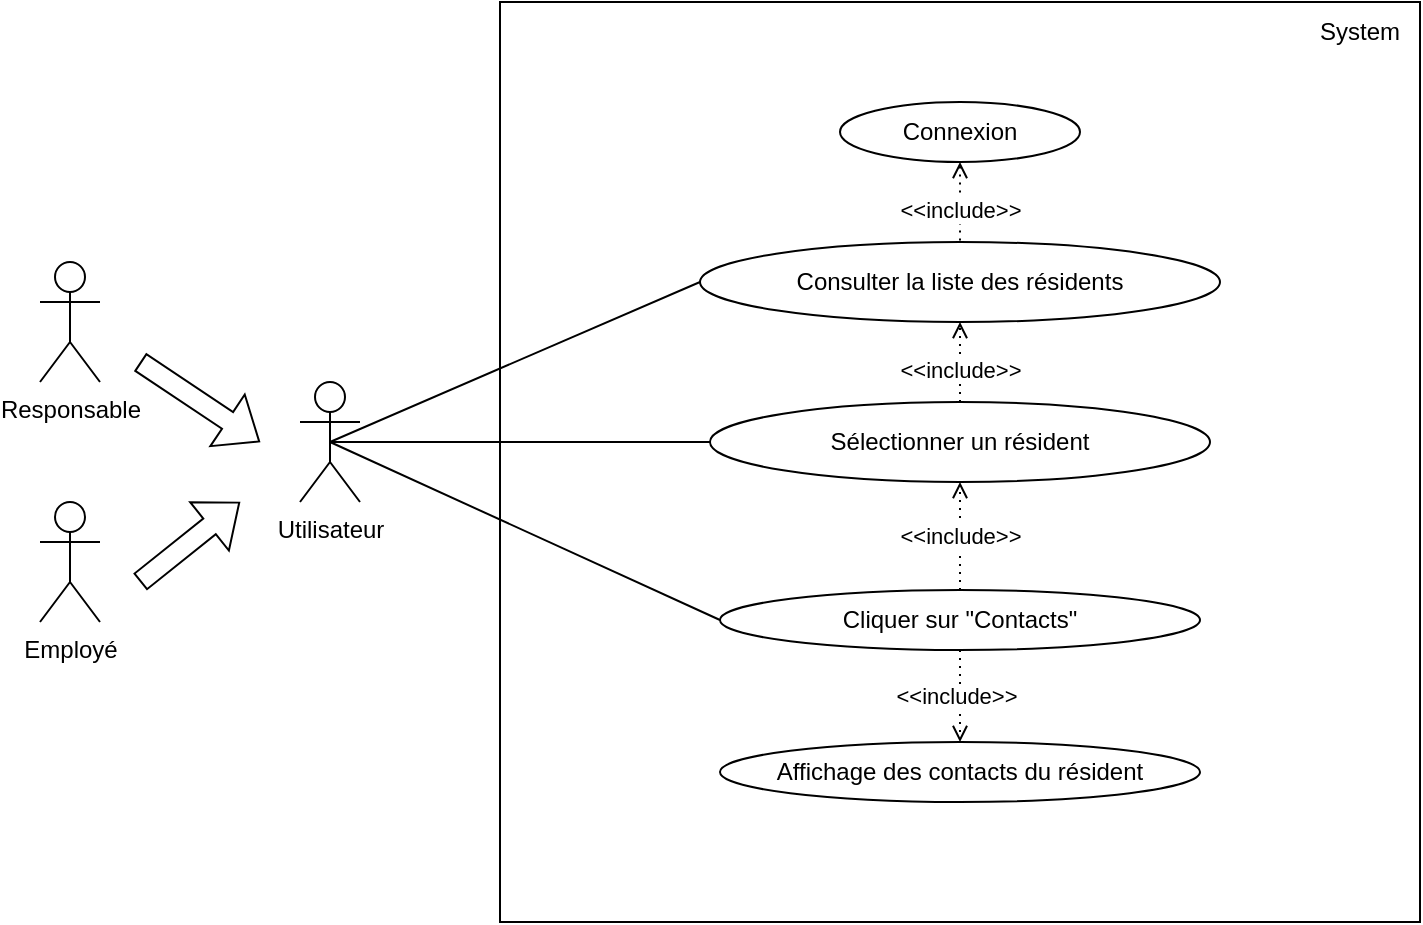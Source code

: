 <mxfile version="15.8.7" type="device"><diagram id="txsy25zm5W6oO0hVibQH" name="Page-1"><mxGraphModel dx="946" dy="672" grid="1" gridSize="10" guides="1" tooltips="1" connect="1" arrows="1" fold="1" page="1" pageScale="1" pageWidth="1169" pageHeight="827" math="0" shadow="0"><root><mxCell id="0"/><mxCell id="1" parent="0"/><mxCell id="OkKJkWyX1bNp8dRJW5dz-1" value="" style="whiteSpace=wrap;html=1;aspect=fixed;" parent="1" vertex="1"><mxGeometry x="310" y="120" width="460" height="460" as="geometry"/></mxCell><mxCell id="OkKJkWyX1bNp8dRJW5dz-2" value="System" style="text;html=1;strokeColor=none;fillColor=none;align=center;verticalAlign=middle;whiteSpace=wrap;rounded=0;" parent="1" vertex="1"><mxGeometry x="710" y="120" width="60" height="30" as="geometry"/></mxCell><mxCell id="OkKJkWyX1bNp8dRJW5dz-3" value="Utilisateur" style="shape=umlActor;verticalLabelPosition=bottom;verticalAlign=top;html=1;outlineConnect=0;" parent="1" vertex="1"><mxGeometry x="210" y="310" width="30" height="60" as="geometry"/></mxCell><mxCell id="OkKJkWyX1bNp8dRJW5dz-5" value="Consulter la liste des résidents" style="ellipse;whiteSpace=wrap;html=1;" parent="1" vertex="1"><mxGeometry x="410" y="240" width="260" height="40" as="geometry"/></mxCell><mxCell id="OkKJkWyX1bNp8dRJW5dz-6" value="Sélectionner un résident" style="ellipse;whiteSpace=wrap;html=1;" parent="1" vertex="1"><mxGeometry x="415" y="320" width="250" height="40" as="geometry"/></mxCell><mxCell id="OkKJkWyX1bNp8dRJW5dz-7" value="Cliquer sur &quot;Contacts&quot;" style="ellipse;whiteSpace=wrap;html=1;" parent="1" vertex="1"><mxGeometry x="420" y="414" width="240" height="30" as="geometry"/></mxCell><mxCell id="OkKJkWyX1bNp8dRJW5dz-9" value="Connexion" style="ellipse;whiteSpace=wrap;html=1;" parent="1" vertex="1"><mxGeometry x="480" y="170" width="120" height="30" as="geometry"/></mxCell><mxCell id="OkKJkWyX1bNp8dRJW5dz-10" value="" style="endArrow=none;dashed=1;html=1;dashPattern=1 3;strokeWidth=1;rounded=0;entryX=0.5;entryY=0;entryDx=0;entryDy=0;exitX=0.5;exitY=1;exitDx=0;exitDy=0;endFill=0;startArrow=open;startFill=0;" parent="1" source="OkKJkWyX1bNp8dRJW5dz-9" target="OkKJkWyX1bNp8dRJW5dz-5" edge="1"><mxGeometry width="50" height="50" relative="1" as="geometry"><mxPoint x="370" y="370" as="sourcePoint"/><mxPoint x="420" y="320" as="targetPoint"/></mxGeometry></mxCell><mxCell id="OkKJkWyX1bNp8dRJW5dz-11" value="&amp;lt;&amp;lt;include&amp;gt;&amp;gt;" style="edgeLabel;html=1;align=center;verticalAlign=middle;resizable=0;points=[];" parent="OkKJkWyX1bNp8dRJW5dz-10" vertex="1" connectable="0"><mxGeometry x="0.2" y="1" relative="1" as="geometry"><mxPoint x="-1" as="offset"/></mxGeometry></mxCell><mxCell id="OkKJkWyX1bNp8dRJW5dz-12" value="" style="endArrow=open;dashed=1;html=1;dashPattern=1 3;strokeWidth=1;rounded=0;entryX=0.5;entryY=1;entryDx=0;entryDy=0;exitX=0.5;exitY=0;exitDx=0;exitDy=0;endFill=0;" parent="1" source="OkKJkWyX1bNp8dRJW5dz-6" target="OkKJkWyX1bNp8dRJW5dz-5" edge="1"><mxGeometry width="50" height="50" relative="1" as="geometry"><mxPoint x="370" y="360" as="sourcePoint"/><mxPoint x="420" y="310" as="targetPoint"/></mxGeometry></mxCell><mxCell id="OkKJkWyX1bNp8dRJW5dz-14" value="&amp;lt;&amp;lt;include&amp;gt;&amp;gt;" style="edgeLabel;html=1;align=center;verticalAlign=middle;resizable=0;points=[];" parent="OkKJkWyX1bNp8dRJW5dz-12" vertex="1" connectable="0"><mxGeometry x="-0.2" y="-1" relative="1" as="geometry"><mxPoint x="-1" as="offset"/></mxGeometry></mxCell><mxCell id="OkKJkWyX1bNp8dRJW5dz-13" value="" style="endArrow=open;dashed=1;html=1;dashPattern=1 3;strokeWidth=1;rounded=0;exitX=0.5;exitY=0;exitDx=0;exitDy=0;entryX=0.5;entryY=1;entryDx=0;entryDy=0;startArrow=none;startFill=0;endFill=0;" parent="1" source="OkKJkWyX1bNp8dRJW5dz-7" target="OkKJkWyX1bNp8dRJW5dz-6" edge="1"><mxGeometry width="50" height="50" relative="1" as="geometry"><mxPoint x="370" y="360" as="sourcePoint"/><mxPoint x="420" y="310" as="targetPoint"/></mxGeometry></mxCell><mxCell id="OkKJkWyX1bNp8dRJW5dz-15" value="&amp;lt;&amp;lt;include&amp;gt;&amp;gt;" style="edgeLabel;html=1;align=center;verticalAlign=middle;resizable=0;points=[];" parent="OkKJkWyX1bNp8dRJW5dz-13" vertex="1" connectable="0"><mxGeometry y="-1" relative="1" as="geometry"><mxPoint x="-1" as="offset"/></mxGeometry></mxCell><mxCell id="OkKJkWyX1bNp8dRJW5dz-16" value="Affichage des contacts du résident" style="ellipse;whiteSpace=wrap;html=1;" parent="1" vertex="1"><mxGeometry x="420" y="490" width="240" height="30" as="geometry"/></mxCell><mxCell id="OkKJkWyX1bNp8dRJW5dz-18" value="" style="endArrow=open;dashed=1;html=1;dashPattern=1 3;strokeWidth=1;rounded=0;exitX=0.5;exitY=1;exitDx=0;exitDy=0;entryX=0.5;entryY=0;entryDx=0;entryDy=0;startArrow=none;startFill=0;endFill=0;" parent="1" source="OkKJkWyX1bNp8dRJW5dz-7" target="OkKJkWyX1bNp8dRJW5dz-16" edge="1"><mxGeometry width="50" height="50" relative="1" as="geometry"><mxPoint x="405" y="394" as="sourcePoint"/><mxPoint x="405" y="350" as="targetPoint"/></mxGeometry></mxCell><mxCell id="OkKJkWyX1bNp8dRJW5dz-19" value="&amp;lt;&amp;lt;include&amp;gt;&amp;gt;" style="edgeLabel;html=1;align=center;verticalAlign=middle;resizable=0;points=[];" parent="OkKJkWyX1bNp8dRJW5dz-18" vertex="1" connectable="0"><mxGeometry y="-1" relative="1" as="geometry"><mxPoint x="-1" as="offset"/></mxGeometry></mxCell><mxCell id="OkKJkWyX1bNp8dRJW5dz-20" value="" style="endArrow=none;html=1;rounded=0;strokeWidth=1;exitX=0.5;exitY=0.5;exitDx=0;exitDy=0;exitPerimeter=0;entryX=0;entryY=0.5;entryDx=0;entryDy=0;" parent="1" source="OkKJkWyX1bNp8dRJW5dz-3" target="OkKJkWyX1bNp8dRJW5dz-7" edge="1"><mxGeometry width="50" height="50" relative="1" as="geometry"><mxPoint x="370" y="360" as="sourcePoint"/><mxPoint x="420" y="310" as="targetPoint"/></mxGeometry></mxCell><mxCell id="OkKJkWyX1bNp8dRJW5dz-21" value="" style="endArrow=none;html=1;rounded=0;strokeWidth=1;exitX=0.5;exitY=0.5;exitDx=0;exitDy=0;exitPerimeter=0;entryX=0;entryY=0.5;entryDx=0;entryDy=0;" parent="1" source="OkKJkWyX1bNp8dRJW5dz-3" target="OkKJkWyX1bNp8dRJW5dz-6" edge="1"><mxGeometry width="50" height="50" relative="1" as="geometry"><mxPoint x="370" y="360" as="sourcePoint"/><mxPoint x="420" y="310" as="targetPoint"/></mxGeometry></mxCell><mxCell id="OkKJkWyX1bNp8dRJW5dz-22" value="" style="endArrow=none;html=1;rounded=0;strokeWidth=1;exitX=0.5;exitY=0.5;exitDx=0;exitDy=0;exitPerimeter=0;entryX=0;entryY=0.5;entryDx=0;entryDy=0;" parent="1" source="OkKJkWyX1bNp8dRJW5dz-3" target="OkKJkWyX1bNp8dRJW5dz-5" edge="1"><mxGeometry width="50" height="50" relative="1" as="geometry"><mxPoint x="370" y="360" as="sourcePoint"/><mxPoint x="420" y="310" as="targetPoint"/></mxGeometry></mxCell><mxCell id="gUYoynGfLBe3xOtJWwrj-1" value="Responsable" style="shape=umlActor;verticalLabelPosition=bottom;verticalAlign=top;html=1;outlineConnect=0;" vertex="1" parent="1"><mxGeometry x="80" y="250" width="30" height="60" as="geometry"/></mxCell><mxCell id="gUYoynGfLBe3xOtJWwrj-2" value="Employé" style="shape=umlActor;verticalLabelPosition=bottom;verticalAlign=top;html=1;outlineConnect=0;" vertex="1" parent="1"><mxGeometry x="80" y="370" width="30" height="60" as="geometry"/></mxCell><mxCell id="gUYoynGfLBe3xOtJWwrj-5" value="" style="shape=flexArrow;endArrow=classic;html=1;rounded=0;" edge="1" parent="1"><mxGeometry width="50" height="50" relative="1" as="geometry"><mxPoint x="130" y="410" as="sourcePoint"/><mxPoint x="180" y="370" as="targetPoint"/></mxGeometry></mxCell><mxCell id="gUYoynGfLBe3xOtJWwrj-6" value="" style="shape=flexArrow;endArrow=classic;html=1;rounded=0;" edge="1" parent="1"><mxGeometry width="50" height="50" relative="1" as="geometry"><mxPoint x="130" y="300" as="sourcePoint"/><mxPoint x="190" y="340" as="targetPoint"/></mxGeometry></mxCell></root></mxGraphModel></diagram></mxfile>